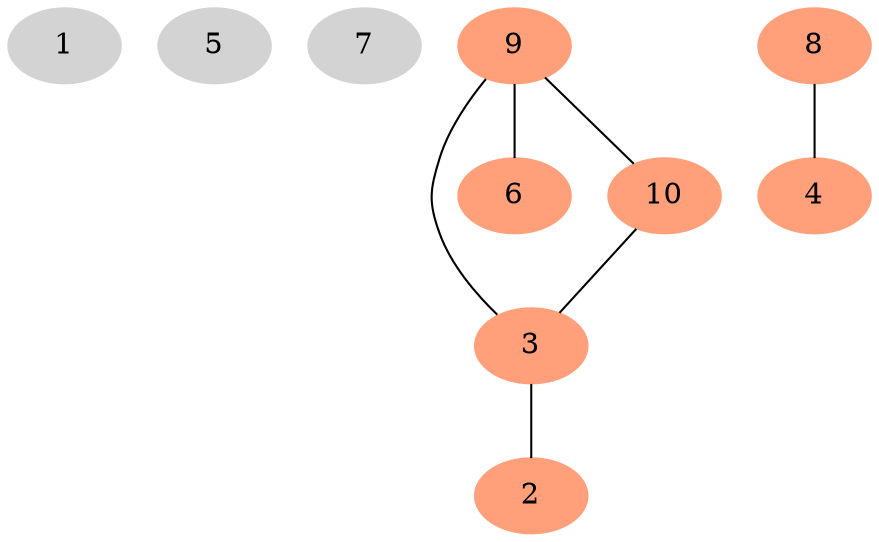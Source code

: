# Graph written by ranDot.
# Render: dot|neato|circo foo.dot
graph G {
node [style=filled, color=lightgray]
	1
	5
	7
node [style=filled, color=lightsalmon]
	3 -- 2
	8 -- 4
	9 -- 3
	9 -- 6
	9 -- 10
	10 -- 3
}

